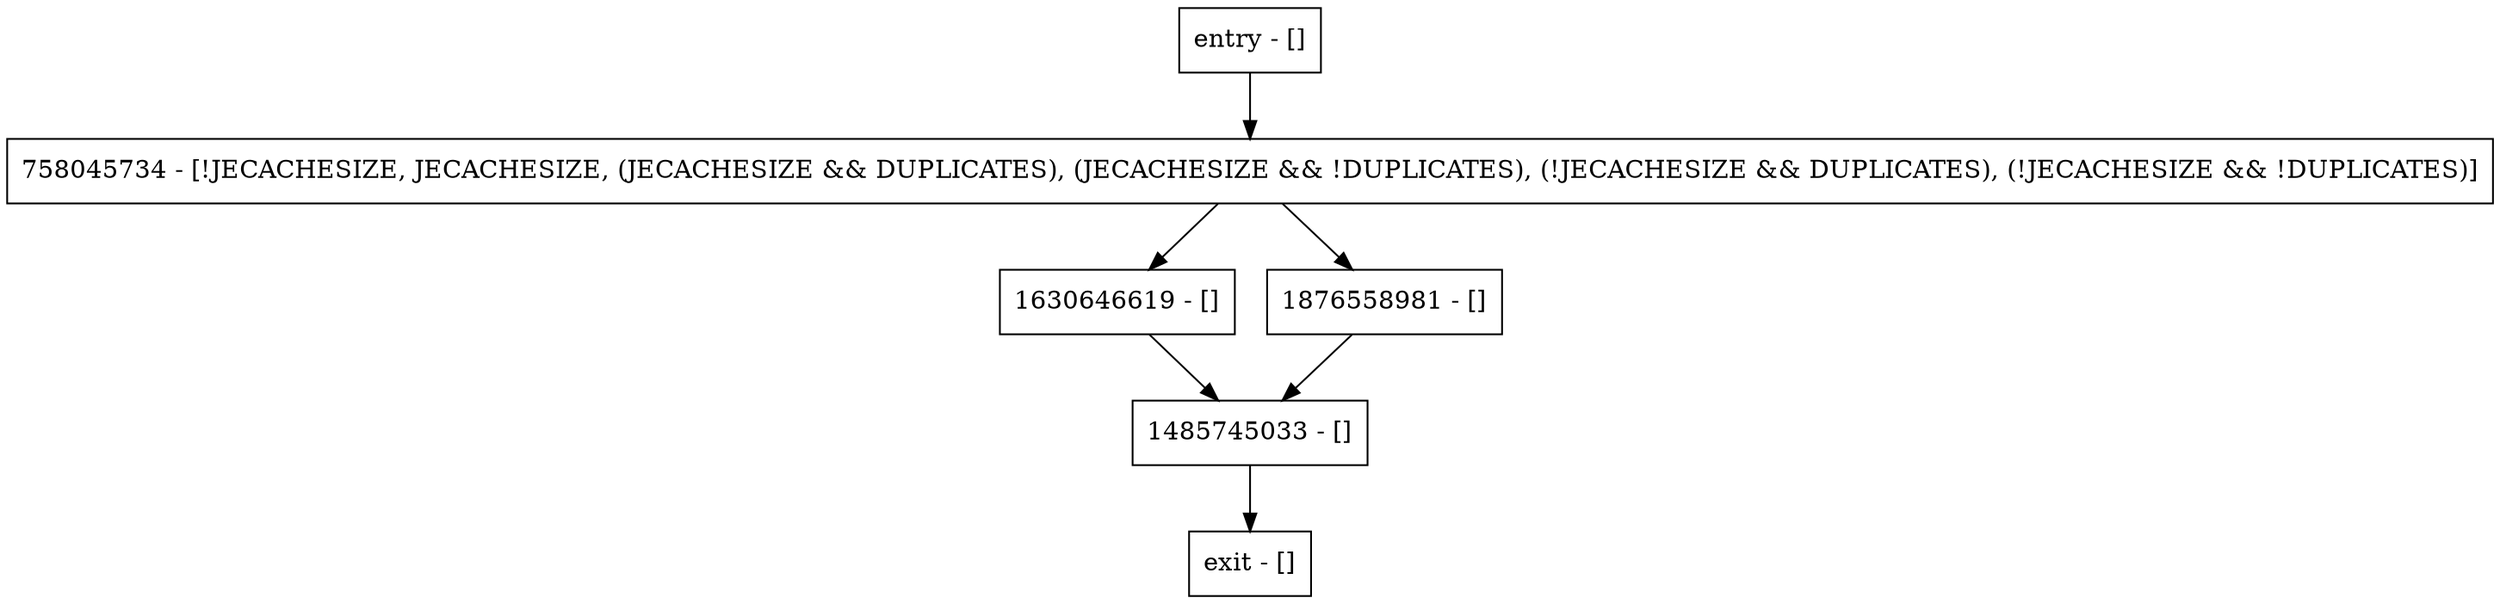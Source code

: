 digraph get {
node [shape=record];
entry [label="entry - []"];
exit [label="exit - []"];
1630646619 [label="1630646619 - []"];
1485745033 [label="1485745033 - []"];
758045734 [label="758045734 - [!JECACHESIZE, JECACHESIZE, (JECACHESIZE && DUPLICATES), (JECACHESIZE && !DUPLICATES), (!JECACHESIZE && DUPLICATES), (!JECACHESIZE && !DUPLICATES)]"];
1876558981 [label="1876558981 - []"];
entry;
exit;
entry -> 758045734;
1630646619 -> 1485745033;
1485745033 -> exit;
758045734 -> 1630646619;
758045734 -> 1876558981;
1876558981 -> 1485745033;
}

